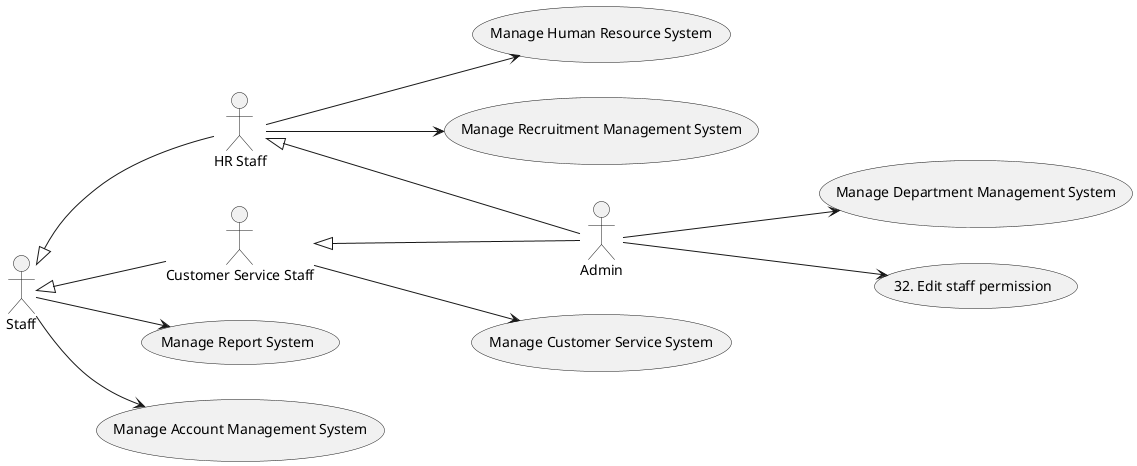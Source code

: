 @startuml "Overall"

left to right direction
actor "Staff" as S
actor "HR Staff" as H
actor "Customer Service Staff" as C
actor "Admin" as A

S <|-- H
S <|-- C
H <|-- A
C <|-- A

(Manage Report System) as (RS)
(Manage Account Management System) as (AMS)
(Manage Customer Service System) as (CSS)
(Manage Human Resource System) as (HRS)
(Manage Recruitment Management System) as (RMS)
(Manage Department Management System) as (DMS)

S --> RS
S --> AMS

C --> CSS
H --> HRS
H --> RMS

A --> DMS
A --> (32. Edit staff permission)

@enduml